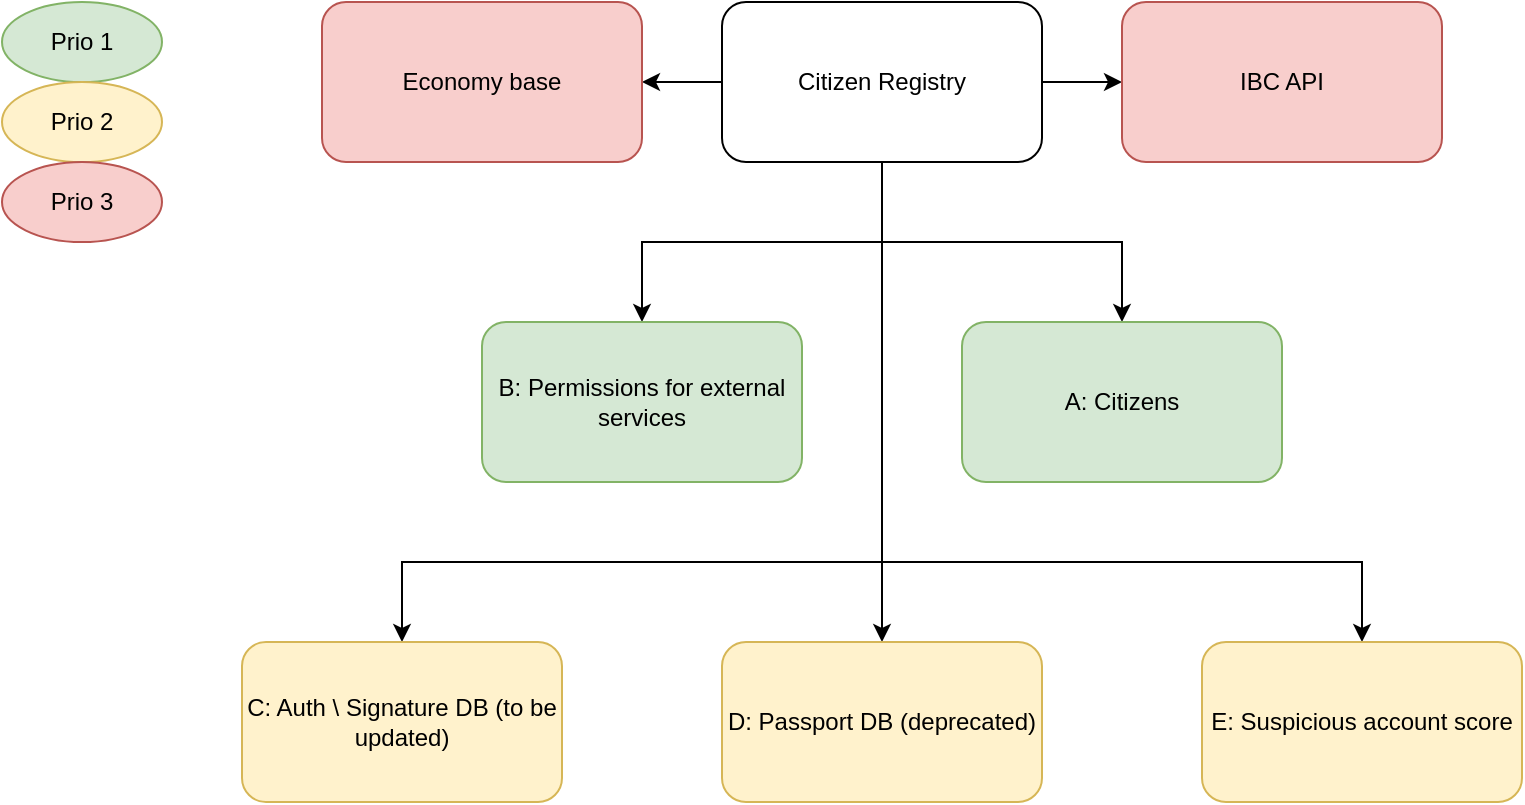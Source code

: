 <mxfile version="14.1.8" type="device" pages="7"><diagram id="AHd_cDqSMsFLb_CyXA5w" name="Global CR structure"><mxGraphModel dx="932" dy="599" grid="1" gridSize="10" guides="1" tooltips="1" connect="1" arrows="1" fold="1" page="1" pageScale="1" pageWidth="1169" pageHeight="827" math="0" shadow="0"><root><mxCell id="0"/><mxCell id="1" parent="0"/><mxCell id="326NorqG4eTdfQCMLTJJ-5" value="" style="edgeStyle=orthogonalEdgeStyle;rounded=0;orthogonalLoop=1;jettySize=auto;html=1;exitX=0.5;exitY=1;exitDx=0;exitDy=0;" parent="1" source="326NorqG4eTdfQCMLTJJ-1" target="326NorqG4eTdfQCMLTJJ-4" edge="1"><mxGeometry relative="1" as="geometry"/></mxCell><mxCell id="326NorqG4eTdfQCMLTJJ-9" value="" style="edgeStyle=orthogonalEdgeStyle;rounded=0;orthogonalLoop=1;jettySize=auto;html=1;exitX=0.5;exitY=1;exitDx=0;exitDy=0;" parent="1" source="326NorqG4eTdfQCMLTJJ-1" target="326NorqG4eTdfQCMLTJJ-8" edge="1"><mxGeometry relative="1" as="geometry"/></mxCell><mxCell id="326NorqG4eTdfQCMLTJJ-13" value="" style="edgeStyle=orthogonalEdgeStyle;rounded=0;orthogonalLoop=1;jettySize=auto;html=1;exitX=0.5;exitY=1;exitDx=0;exitDy=0;" parent="1" source="326NorqG4eTdfQCMLTJJ-1" target="326NorqG4eTdfQCMLTJJ-12" edge="1"><mxGeometry relative="1" as="geometry"/></mxCell><mxCell id="326NorqG4eTdfQCMLTJJ-15" value="" style="edgeStyle=orthogonalEdgeStyle;rounded=0;orthogonalLoop=1;jettySize=auto;html=1;exitX=1;exitY=0.5;exitDx=0;exitDy=0;" parent="1" source="326NorqG4eTdfQCMLTJJ-1" target="326NorqG4eTdfQCMLTJJ-14" edge="1"><mxGeometry relative="1" as="geometry"/></mxCell><mxCell id="Zu7EXn2H0Y-PMDz2AfF9-2" style="edgeStyle=orthogonalEdgeStyle;rounded=0;orthogonalLoop=1;jettySize=auto;html=1;exitX=0.5;exitY=1;exitDx=0;exitDy=0;" parent="1" source="326NorqG4eTdfQCMLTJJ-1" target="Zu7EXn2H0Y-PMDz2AfF9-1" edge="1"><mxGeometry relative="1" as="geometry"><Array as="points"><mxPoint x="560" y="480"/><mxPoint x="320" y="480"/></Array></mxGeometry></mxCell><mxCell id="lsClsPEyiW8FpYXb-5lZ-2" style="edgeStyle=orthogonalEdgeStyle;rounded=0;orthogonalLoop=1;jettySize=auto;html=1;exitX=0;exitY=0.5;exitDx=0;exitDy=0;" parent="1" source="326NorqG4eTdfQCMLTJJ-1" target="lsClsPEyiW8FpYXb-5lZ-1" edge="1"><mxGeometry relative="1" as="geometry"/></mxCell><mxCell id="326NorqG4eTdfQCMLTJJ-1" value="Citizen Registry" style="rounded=1;whiteSpace=wrap;html=1;" parent="1" vertex="1"><mxGeometry x="480" y="200" width="160" height="80" as="geometry"/></mxCell><UserObject label="A: Citizens" link="data:page/id,HsEhVAVOEIYe1Oc7fsRR" id="326NorqG4eTdfQCMLTJJ-4"><mxCell style="rounded=1;whiteSpace=wrap;html=1;fillColor=#d5e8d4;strokeColor=#82b366;" parent="1" vertex="1"><mxGeometry x="600" y="360" width="160" height="80" as="geometry"/></mxCell></UserObject><UserObject label="D: Passport DB (deprecated)" link="data:page/id,n0CTR8Fn1hkMbqZRIT6n" id="326NorqG4eTdfQCMLTJJ-8"><mxCell style="rounded=1;whiteSpace=wrap;html=1;fillColor=#fff2cc;strokeColor=#d6b656;" parent="1" vertex="1"><mxGeometry x="480" y="520" width="160" height="80" as="geometry"/></mxCell></UserObject><mxCell id="BDfB2FRJYM1jotT0GWdg-1" style="edgeStyle=orthogonalEdgeStyle;rounded=0;orthogonalLoop=1;jettySize=auto;html=1;exitX=0.5;exitY=1;exitDx=0;exitDy=0;" parent="1" source="326NorqG4eTdfQCMLTJJ-1" target="2NYQ7LAOUw0YeaoXAFTd-1" edge="1"><mxGeometry relative="1" as="geometry"><Array as="points"><mxPoint x="560" y="480"/><mxPoint x="800" y="480"/></Array></mxGeometry></mxCell><UserObject label="B: Permissions for external services" link="data:page/id,Vc5gJOx1LFalu9-L0S9N" id="326NorqG4eTdfQCMLTJJ-12"><mxCell style="rounded=1;whiteSpace=wrap;html=1;fillColor=#d5e8d4;strokeColor=#82b366;" parent="1" vertex="1"><mxGeometry x="360" y="360" width="160" height="80" as="geometry"/></mxCell></UserObject><mxCell id="326NorqG4eTdfQCMLTJJ-14" value="IBC API" style="rounded=1;whiteSpace=wrap;html=1;fillColor=#f8cecc;strokeColor=#b85450;" parent="1" vertex="1"><mxGeometry x="680" y="200" width="160" height="80" as="geometry"/></mxCell><UserObject label="C: Auth \ Signature DB (to be updated)" link="data:page/id,uk17t9quS1iSWBFVd2DN" id="Zu7EXn2H0Y-PMDz2AfF9-1"><mxCell style="rounded=1;whiteSpace=wrap;html=1;fillColor=#fff2cc;strokeColor=#d6b656;" parent="1" vertex="1"><mxGeometry x="240" y="520" width="160" height="80" as="geometry"/></mxCell></UserObject><mxCell id="lsClsPEyiW8FpYXb-5lZ-1" value="Economy base" style="rounded=1;whiteSpace=wrap;html=1;fillColor=#f8cecc;strokeColor=#b85450;" parent="1" vertex="1"><mxGeometry x="280" y="200" width="160" height="80" as="geometry"/></mxCell><UserObject label="E: Suspicious account score" link="data:page/id,1P_TZRvXVFi0EGG_YJkx" id="2NYQ7LAOUw0YeaoXAFTd-1"><mxCell style="rounded=1;whiteSpace=wrap;html=1;fillColor=#fff2cc;strokeColor=#d6b656;" parent="1" vertex="1"><mxGeometry x="720" y="520" width="160" height="80" as="geometry"/></mxCell></UserObject><mxCell id="O5ph01FqmqyFVf2RwMuC-1" value="Prio 1" style="ellipse;whiteSpace=wrap;html=1;fillColor=#d5e8d4;strokeColor=#82b366;" parent="1" vertex="1"><mxGeometry x="120" y="200" width="80" height="40" as="geometry"/></mxCell><mxCell id="O5ph01FqmqyFVf2RwMuC-3" value="Prio 2" style="ellipse;whiteSpace=wrap;html=1;fillColor=#fff2cc;strokeColor=#d6b656;" parent="1" vertex="1"><mxGeometry x="120" y="240" width="80" height="40" as="geometry"/></mxCell><mxCell id="O5ph01FqmqyFVf2RwMuC-4" value="Prio 3" style="ellipse;whiteSpace=wrap;html=1;fillColor=#f8cecc;strokeColor=#b85450;" parent="1" vertex="1"><mxGeometry x="120" y="280" width="80" height="40" as="geometry"/></mxCell></root></mxGraphModel></diagram><diagram id="HsEhVAVOEIYe1Oc7fsRR" name="A: Citizens"><mxGraphModel dx="932" dy="599" grid="1" gridSize="10" guides="1" tooltips="1" connect="1" arrows="1" fold="1" page="1" pageScale="1" pageWidth="1169" pageHeight="827" math="0" shadow="0"><root><mxCell id="eSh-P05CCZkXOX17SC2N-0"/><mxCell id="eSh-P05CCZkXOX17SC2N-1" parent="eSh-P05CCZkXOX17SC2N-0"/><mxCell id="rl3EVbzRc5TlLw44y78u-4" value="" style="edgeStyle=orthogonalEdgeStyle;rounded=0;orthogonalLoop=1;jettySize=auto;html=1;exitX=0.5;exitY=1;exitDx=0;exitDy=0;" parent="eSh-P05CCZkXOX17SC2N-1" source="rl3EVbzRc5TlLw44y78u-0" target="rl3EVbzRc5TlLw44y78u-3" edge="1"><mxGeometry relative="1" as="geometry"/></mxCell><mxCell id="rl3EVbzRc5TlLw44y78u-6" value="" style="edgeStyle=orthogonalEdgeStyle;rounded=0;orthogonalLoop=1;jettySize=auto;html=1;exitX=0.5;exitY=1;exitDx=0;exitDy=0;" parent="eSh-P05CCZkXOX17SC2N-1" source="rl3EVbzRc5TlLw44y78u-0" target="rl3EVbzRc5TlLw44y78u-5" edge="1"><mxGeometry relative="1" as="geometry"><mxPoint x="150" y="160" as="sourcePoint"/></mxGeometry></mxCell><mxCell id="rl3EVbzRc5TlLw44y78u-16" style="edgeStyle=orthogonalEdgeStyle;rounded=0;orthogonalLoop=1;jettySize=auto;html=1;exitX=0.5;exitY=1;exitDx=0;exitDy=0;" parent="eSh-P05CCZkXOX17SC2N-1" source="rl3EVbzRc5TlLw44y78u-0" target="rl3EVbzRc5TlLw44y78u-15" edge="1"><mxGeometry relative="1" as="geometry"/></mxCell><mxCell id="1nS18mboSLGyaP2HR3Al-1" style="edgeStyle=orthogonalEdgeStyle;rounded=0;orthogonalLoop=1;jettySize=auto;html=1;exitX=0.5;exitY=1;exitDx=0;exitDy=0;" parent="eSh-P05CCZkXOX17SC2N-1" source="rl3EVbzRc5TlLw44y78u-0" target="1nS18mboSLGyaP2HR3Al-0" edge="1"><mxGeometry relative="1" as="geometry"/></mxCell><mxCell id="rl3EVbzRc5TlLw44y78u-0" value="Citizens" style="rounded=1;whiteSpace=wrap;html=1;" parent="eSh-P05CCZkXOX17SC2N-1" vertex="1"><mxGeometry x="40" y="40" width="160" height="80" as="geometry"/></mxCell><mxCell id="rl3EVbzRc5TlLw44y78u-8" value="" style="edgeStyle=orthogonalEdgeStyle;rounded=0;orthogonalLoop=1;jettySize=auto;html=1;entryX=0;entryY=0.5;entryDx=0;entryDy=0;" parent="eSh-P05CCZkXOX17SC2N-1" source="rl3EVbzRc5TlLw44y78u-3" target="rl3EVbzRc5TlLw44y78u-7" edge="1"><mxGeometry relative="1" as="geometry"/></mxCell><mxCell id="1nS18mboSLGyaP2HR3Al-19" style="edgeStyle=orthogonalEdgeStyle;rounded=0;orthogonalLoop=1;jettySize=auto;html=1;exitX=0.5;exitY=1;exitDx=0;exitDy=0;entryX=0;entryY=0.5;entryDx=0;entryDy=0;" parent="eSh-P05CCZkXOX17SC2N-1" source="rl3EVbzRc5TlLw44y78u-3" target="1nS18mboSLGyaP2HR3Al-18" edge="1"><mxGeometry relative="1" as="geometry"/></mxCell><mxCell id="1nS18mboSLGyaP2HR3Al-24" style="edgeStyle=orthogonalEdgeStyle;rounded=0;orthogonalLoop=1;jettySize=auto;html=1;exitX=0.5;exitY=1;exitDx=0;exitDy=0;entryX=0;entryY=0.5;entryDx=0;entryDy=0;" parent="eSh-P05CCZkXOX17SC2N-1" source="rl3EVbzRc5TlLw44y78u-3" target="1nS18mboSLGyaP2HR3Al-23" edge="1"><mxGeometry relative="1" as="geometry"/></mxCell><mxCell id="CSBDQDY2YzhIEvgeU0T6-1" style="edgeStyle=orthogonalEdgeStyle;rounded=0;orthogonalLoop=1;jettySize=auto;html=1;exitX=0.5;exitY=1;exitDx=0;exitDy=0;entryX=0;entryY=0.5;entryDx=0;entryDy=0;" parent="eSh-P05CCZkXOX17SC2N-1" source="rl3EVbzRc5TlLw44y78u-3" target="CSBDQDY2YzhIEvgeU0T6-0" edge="1"><mxGeometry relative="1" as="geometry"/></mxCell><mxCell id="rl3EVbzRc5TlLw44y78u-3" value="Basic invitation" style="rounded=1;whiteSpace=wrap;html=1;" parent="eSh-P05CCZkXOX17SC2N-1" vertex="1"><mxGeometry x="40" y="200" width="160" height="80" as="geometry"/></mxCell><mxCell id="rl3EVbzRc5TlLw44y78u-10" value="" style="edgeStyle=orthogonalEdgeStyle;rounded=0;orthogonalLoop=1;jettySize=auto;html=1;entryX=0;entryY=0.5;entryDx=0;entryDy=0;" parent="eSh-P05CCZkXOX17SC2N-1" source="rl3EVbzRc5TlLw44y78u-5" target="rl3EVbzRc5TlLw44y78u-9" edge="1"><mxGeometry relative="1" as="geometry"/></mxCell><mxCell id="rl3EVbzRc5TlLw44y78u-14" style="edgeStyle=orthogonalEdgeStyle;rounded=0;orthogonalLoop=1;jettySize=auto;html=1;exitX=1;exitY=0.5;exitDx=0;exitDy=0;entryX=0;entryY=0.5;entryDx=0;entryDy=0;dashed=1;" parent="eSh-P05CCZkXOX17SC2N-1" source="1nS18mboSLGyaP2HR3Al-2" target="rl3EVbzRc5TlLw44y78u-13" edge="1"><mxGeometry relative="1" as="geometry"><Array as="points"><mxPoint x="360" y="480"/><mxPoint x="360" y="600"/></Array></mxGeometry></mxCell><mxCell id="CSBDQDY2YzhIEvgeU0T6-3" style="edgeStyle=orthogonalEdgeStyle;rounded=0;orthogonalLoop=1;jettySize=auto;html=1;exitX=0.5;exitY=1;exitDx=0;exitDy=0;entryX=0;entryY=0.5;entryDx=0;entryDy=0;" parent="eSh-P05CCZkXOX17SC2N-1" source="rl3EVbzRc5TlLw44y78u-5" target="CSBDQDY2YzhIEvgeU0T6-2" edge="1"><mxGeometry relative="1" as="geometry"/></mxCell><mxCell id="rl3EVbzRc5TlLw44y78u-5" value="Invitation confirmation" style="rounded=1;whiteSpace=wrap;html=1;" parent="eSh-P05CCZkXOX17SC2N-1" vertex="1"><mxGeometry x="320" y="200" width="160" height="80" as="geometry"/></mxCell><mxCell id="1nS18mboSLGyaP2HR3Al-3" value="" style="edgeStyle=orthogonalEdgeStyle;rounded=0;orthogonalLoop=1;jettySize=auto;html=1;exitX=0.5;exitY=1;exitDx=0;exitDy=0;entryX=0;entryY=0.5;entryDx=0;entryDy=0;" parent="eSh-P05CCZkXOX17SC2N-1" source="rl3EVbzRc5TlLw44y78u-3" target="1nS18mboSLGyaP2HR3Al-2" edge="1"><mxGeometry relative="1" as="geometry"/></mxCell><mxCell id="rl3EVbzRc5TlLw44y78u-7" value="Step 1.1: Create invitation&lt;br&gt;[every user has limited number for period of time]" style="rounded=1;whiteSpace=wrap;html=1;fillColor=#d5e8d4;strokeColor=#82b366;" parent="eSh-P05CCZkXOX17SC2N-1" vertex="1"><mxGeometry x="160" y="320" width="160" height="80" as="geometry"/></mxCell><mxCell id="rl3EVbzRc5TlLw44y78u-12" value="" style="edgeStyle=orthogonalEdgeStyle;rounded=0;orthogonalLoop=1;jettySize=auto;html=1;exitX=0.5;exitY=1;exitDx=0;exitDy=0;entryX=0;entryY=0.5;entryDx=0;entryDy=0;" parent="eSh-P05CCZkXOX17SC2N-1" source="rl3EVbzRc5TlLw44y78u-5" target="rl3EVbzRc5TlLw44y78u-11" edge="1"><mxGeometry relative="1" as="geometry"/></mxCell><mxCell id="rl3EVbzRc5TlLw44y78u-9" value="Step 1.4: Request confirmation&lt;br&gt;[use geo to define confirmaters]" style="rounded=1;whiteSpace=wrap;html=1;fillColor=#d5e8d4;strokeColor=#82b366;" parent="eSh-P05CCZkXOX17SC2N-1" vertex="1"><mxGeometry x="440" y="320" width="160" height="80" as="geometry"/></mxCell><mxCell id="rl3EVbzRc5TlLw44y78u-11" value="Step 1.5: Sign confirmation&lt;br&gt;[every user has limited number for period of time]" style="rounded=1;whiteSpace=wrap;html=1;fillColor=#d5e8d4;strokeColor=#82b366;" parent="eSh-P05CCZkXOX17SC2N-1" vertex="1"><mxGeometry x="440" y="440" width="160" height="80" as="geometry"/></mxCell><mxCell id="E4EULzOaFGvaDbgbbX8r-3" value="" style="edgeStyle=orthogonalEdgeStyle;rounded=0;orthogonalLoop=1;jettySize=auto;html=1;entryX=0;entryY=0.5;entryDx=0;entryDy=0;" parent="eSh-P05CCZkXOX17SC2N-1" source="rl3EVbzRc5TlLw44y78u-13" target="E4EULzOaFGvaDbgbbX8r-2" edge="1"><mxGeometry relative="1" as="geometry"/></mxCell><mxCell id="rl3EVbzRc5TlLw44y78u-13" value="Step 1.6: Generate user&lt;br&gt;[with invitation and confirmation limits]" style="rounded=1;whiteSpace=wrap;html=1;fillColor=#d5e8d4;strokeColor=#82b366;" parent="eSh-P05CCZkXOX17SC2N-1" vertex="1"><mxGeometry x="440" y="560" width="160" height="80" as="geometry"/></mxCell><mxCell id="rl3EVbzRc5TlLw44y78u-18" style="edgeStyle=orthogonalEdgeStyle;rounded=0;orthogonalLoop=1;jettySize=auto;html=1;exitX=0.5;exitY=1;exitDx=0;exitDy=0;entryX=0;entryY=0.5;entryDx=0;entryDy=0;" parent="eSh-P05CCZkXOX17SC2N-1" source="rl3EVbzRc5TlLw44y78u-15" target="rl3EVbzRc5TlLw44y78u-17" edge="1"><mxGeometry relative="1" as="geometry"/></mxCell><mxCell id="rl3EVbzRc5TlLw44y78u-15" value="Request invitation" style="rounded=1;whiteSpace=wrap;html=1;" parent="eSh-P05CCZkXOX17SC2N-1" vertex="1"><mxGeometry x="600" y="200" width="160" height="80" as="geometry"/></mxCell><mxCell id="rl3EVbzRc5TlLw44y78u-17" value="Opt Step 1.0: Request invitation&lt;br&gt;[using geo info]" style="rounded=1;whiteSpace=wrap;html=1;fillColor=#f8cecc;strokeColor=#b85450;" parent="eSh-P05CCZkXOX17SC2N-1" vertex="1"><mxGeometry x="720" y="320" width="160" height="80" as="geometry"/></mxCell><mxCell id="1nS18mboSLGyaP2HR3Al-6" style="edgeStyle=orthogonalEdgeStyle;rounded=0;orthogonalLoop=1;jettySize=auto;html=1;exitX=0.5;exitY=1;exitDx=0;exitDy=0;entryX=0;entryY=0.5;entryDx=0;entryDy=0;" parent="eSh-P05CCZkXOX17SC2N-1" source="1nS18mboSLGyaP2HR3Al-0" target="1nS18mboSLGyaP2HR3Al-5" edge="1"><mxGeometry relative="1" as="geometry"/></mxCell><mxCell id="1nS18mboSLGyaP2HR3Al-8" style="edgeStyle=orthogonalEdgeStyle;rounded=0;orthogonalLoop=1;jettySize=auto;html=1;exitX=0.5;exitY=1;exitDx=0;exitDy=0;entryX=0;entryY=0.5;entryDx=0;entryDy=0;" parent="eSh-P05CCZkXOX17SC2N-1" source="1nS18mboSLGyaP2HR3Al-0" target="1nS18mboSLGyaP2HR3Al-7" edge="1"><mxGeometry relative="1" as="geometry"/></mxCell><mxCell id="1nS18mboSLGyaP2HR3Al-10" style="edgeStyle=orthogonalEdgeStyle;rounded=0;orthogonalLoop=1;jettySize=auto;html=1;exitX=0.5;exitY=1;exitDx=0;exitDy=0;entryX=0;entryY=0.5;entryDx=0;entryDy=0;" parent="eSh-P05CCZkXOX17SC2N-1" source="1nS18mboSLGyaP2HR3Al-0" target="1nS18mboSLGyaP2HR3Al-9" edge="1"><mxGeometry relative="1" as="geometry"/></mxCell><mxCell id="1nS18mboSLGyaP2HR3Al-12" style="edgeStyle=orthogonalEdgeStyle;rounded=0;orthogonalLoop=1;jettySize=auto;html=1;exitX=0.5;exitY=1;exitDx=0;exitDy=0;entryX=0;entryY=0.5;entryDx=0;entryDy=0;" parent="eSh-P05CCZkXOX17SC2N-1" source="1nS18mboSLGyaP2HR3Al-0" target="1nS18mboSLGyaP2HR3Al-11" edge="1"><mxGeometry relative="1" as="geometry"/></mxCell><mxCell id="lJ9y-zn8pGh7Wteu1bpB-1" style="edgeStyle=orthogonalEdgeStyle;rounded=0;orthogonalLoop=1;jettySize=auto;html=1;exitX=0.5;exitY=1;exitDx=0;exitDy=0;entryX=0;entryY=0.5;entryDx=0;entryDy=0;" parent="eSh-P05CCZkXOX17SC2N-1" source="1nS18mboSLGyaP2HR3Al-0" target="lJ9y-zn8pGh7Wteu1bpB-0" edge="1"><mxGeometry relative="1" as="geometry"/></mxCell><mxCell id="1nS18mboSLGyaP2HR3Al-0" value="Restore password" style="rounded=1;whiteSpace=wrap;html=1;" parent="eSh-P05CCZkXOX17SC2N-1" vertex="1"><mxGeometry x="880" y="200" width="160" height="80" as="geometry"/></mxCell><mxCell id="1nS18mboSLGyaP2HR3Al-2" value="Step 1.2: Create default credentials&lt;br&gt;[login, password, email]" style="rounded=1;whiteSpace=wrap;html=1;fillColor=#d5e8d4;strokeColor=#82b366;" parent="eSh-P05CCZkXOX17SC2N-1" vertex="1"><mxGeometry x="160" y="440" width="160" height="80" as="geometry"/></mxCell><mxCell id="1nS18mboSLGyaP2HR3Al-5" value="Step 2.1: Check restoration data" style="rounded=1;whiteSpace=wrap;html=1;fillColor=#f8cecc;strokeColor=#b85450;" parent="eSh-P05CCZkXOX17SC2N-1" vertex="1"><mxGeometry x="1000" y="320" width="160" height="80" as="geometry"/></mxCell><mxCell id="1nS18mboSLGyaP2HR3Al-7" value="Step 2.3: Send restoration key to contact" style="rounded=1;whiteSpace=wrap;html=1;fillColor=#f8cecc;strokeColor=#b85450;" parent="eSh-P05CCZkXOX17SC2N-1" vertex="1"><mxGeometry x="1000" y="560" width="160" height="80" as="geometry"/></mxCell><mxCell id="1nS18mboSLGyaP2HR3Al-9" value="Step 2.4: Use restoration key to restore credentails" style="rounded=1;whiteSpace=wrap;html=1;fillColor=#f8cecc;strokeColor=#b85450;" parent="eSh-P05CCZkXOX17SC2N-1" vertex="1"><mxGeometry x="1000" y="680" width="160" height="80" as="geometry"/></mxCell><mxCell id="1nS18mboSLGyaP2HR3Al-11" value="Step 2.2: Restore authentication data" style="rounded=1;whiteSpace=wrap;html=1;fillColor=#f8cecc;strokeColor=#b85450;" parent="eSh-P05CCZkXOX17SC2N-1" vertex="1"><mxGeometry x="1000" y="440" width="160" height="80" as="geometry"/></mxCell><mxCell id="1nS18mboSLGyaP2HR3Al-14" value="Approved credentials &lt;br&gt;service" style="shape=parallelogram;perimeter=parallelogramPerimeter;whiteSpace=wrap;html=1;fixedSize=1;rounded=1;" parent="eSh-P05CCZkXOX17SC2N-1" vertex="1"><mxGeometry x="440" y="40" width="160" height="80" as="geometry"/></mxCell><mxCell id="1nS18mboSLGyaP2HR3Al-16" value="&lt;span&gt;Abstract credentials&lt;/span&gt;&lt;br&gt;&lt;span&gt;[login, password, contact]&lt;/span&gt;&lt;br&gt;&lt;span&gt;{Connected to a service}&lt;/span&gt;" style="ellipse;whiteSpace=wrap;html=1;rounded=1;" parent="eSh-P05CCZkXOX17SC2N-1" vertex="1"><mxGeometry x="240" y="40" width="160" height="80" as="geometry"/></mxCell><mxCell id="1nS18mboSLGyaP2HR3Al-18" value="Step 1.3: Set restoration hash&lt;br&gt;[personal info for restoration hash]" style="rounded=1;whiteSpace=wrap;html=1;fillColor=#fff2cc;strokeColor=#d6b656;" parent="eSh-P05CCZkXOX17SC2N-1" vertex="1"><mxGeometry x="160" y="560" width="160" height="80" as="geometry"/></mxCell><mxCell id="1nS18mboSLGyaP2HR3Al-23" value="Opt Step 1.4.5: Propose confirmators" style="rounded=1;whiteSpace=wrap;html=1;fillColor=#d5e8d4;strokeColor=#82b366;" parent="eSh-P05CCZkXOX17SC2N-1" vertex="1"><mxGeometry x="160" y="680" width="160" height="80" as="geometry"/></mxCell><mxCell id="E4EULzOaFGvaDbgbbX8r-2" value="Step 1.7: Generate Initial Temporary Signature" style="shape=process;whiteSpace=wrap;html=1;backgroundOutline=1;rounded=1;fillColor=#f8cecc;strokeColor=#b85450;" parent="eSh-P05CCZkXOX17SC2N-1" vertex="1"><mxGeometry x="560" y="680" width="160" height="80" as="geometry"/></mxCell><mxCell id="zKyoT2_RKoyszZH-zlqI-0" value="Prio 1" style="ellipse;whiteSpace=wrap;html=1;fillColor=#d5e8d4;strokeColor=#82b366;" parent="eSh-P05CCZkXOX17SC2N-1" vertex="1"><mxGeometry y="320" width="80" height="40" as="geometry"/></mxCell><mxCell id="zKyoT2_RKoyszZH-zlqI-1" value="Prio 2" style="ellipse;whiteSpace=wrap;html=1;fillColor=#fff2cc;strokeColor=#d6b656;" parent="eSh-P05CCZkXOX17SC2N-1" vertex="1"><mxGeometry y="360" width="80" height="40" as="geometry"/></mxCell><mxCell id="zKyoT2_RKoyszZH-zlqI-2" value="Prio 3" style="ellipse;whiteSpace=wrap;html=1;fillColor=#f8cecc;strokeColor=#b85450;" parent="eSh-P05CCZkXOX17SC2N-1" vertex="1"><mxGeometry y="400" width="80" height="40" as="geometry"/></mxCell><mxCell id="CSBDQDY2YzhIEvgeU0T6-0" value="Opt Step 1.1.5: Send invitation for non-citizens" style="rounded=1;whiteSpace=wrap;html=1;fillColor=#f8cecc;strokeColor=#b85450;" parent="eSh-P05CCZkXOX17SC2N-1" vertex="1"><mxGeometry x="160" y="800" width="160" height="80" as="geometry"/></mxCell><mxCell id="CSBDQDY2YzhIEvgeU0T6-2" value="Step 1.8: Regenerate confirmation requirement" style="rounded=1;whiteSpace=wrap;html=1;fillColor=#fff2cc;strokeColor=#d6b656;" parent="eSh-P05CCZkXOX17SC2N-1" vertex="1"><mxGeometry x="440" y="800" width="160" height="80" as="geometry"/></mxCell><mxCell id="lJ9y-zn8pGh7Wteu1bpB-0" value="Step 3.1: Fake authentication to block main functions&amp;nbsp;" style="rounded=1;whiteSpace=wrap;html=1;fillColor=#f8cecc;strokeColor=#b85450;" parent="eSh-P05CCZkXOX17SC2N-1" vertex="1"><mxGeometry x="1000" y="800" width="160" height="80" as="geometry"/></mxCell></root></mxGraphModel></diagram><diagram id="Vc5gJOx1LFalu9-L0S9N" name="B: Permissions for external services"><mxGraphModel dx="932" dy="599" grid="1" gridSize="10" guides="1" tooltips="1" connect="1" arrows="1" fold="1" page="1" pageScale="1" pageWidth="1169" pageHeight="827" math="0" shadow="0"><root><mxCell id="HfFjmxg3NbmjFSKMos9y-0"/><mxCell id="HfFjmxg3NbmjFSKMos9y-1" parent="HfFjmxg3NbmjFSKMos9y-0"/><mxCell id="Mf4HuOnLeEnuY4o-Wyuj-0" value="Step 1.1: Announce service entry &lt;br&gt;(Provide API urls, list permissions, manifest)" style="rounded=1;whiteSpace=wrap;html=1;fillColor=#d5e8d4;strokeColor=#82b366;" parent="HfFjmxg3NbmjFSKMos9y-1" vertex="1"><mxGeometry x="200" y="320" width="160" height="80" as="geometry"/></mxCell><mxCell id="WFasJF9tfMpxr3hA0d_N-0" value="Step 1.2: Vote for service entry" style="rounded=1;whiteSpace=wrap;html=1;fillColor=#d5e8d4;strokeColor=#82b366;" parent="HfFjmxg3NbmjFSKMos9y-1" vertex="1"><mxGeometry x="200" y="440" width="160" height="80" as="geometry"/></mxCell><mxCell id="WFasJF9tfMpxr3hA0d_N-1" value="Step 1.2.5: Check activation barrier (51+ non sleeping users)" style="rounded=1;whiteSpace=wrap;html=1;fillColor=#d5e8d4;strokeColor=#82b366;" parent="HfFjmxg3NbmjFSKMos9y-1" vertex="1"><mxGeometry x="200" y="560" width="160" height="80" as="geometry"/></mxCell><mxCell id="WFasJF9tfMpxr3hA0d_N-2" value="Step 1.3: Activate service" style="rounded=1;whiteSpace=wrap;html=1;fillColor=#d5e8d4;strokeColor=#82b366;" parent="HfFjmxg3NbmjFSKMos9y-1" vertex="1"><mxGeometry x="200" y="680" width="160" height="80" as="geometry"/></mxCell><mxCell id="WFasJF9tfMpxr3hA0d_N-3" value="Step 1.4: Vote for active service by default&lt;br&gt;[on wakeup, on registration]" style="rounded=1;whiteSpace=wrap;html=1;fillColor=#d5e8d4;strokeColor=#82b366;" parent="HfFjmxg3NbmjFSKMos9y-1" vertex="1"><mxGeometry x="480" y="320" width="160" height="80" as="geometry"/></mxCell><mxCell id="IbjiZufVk22zcNCHPHOa-0" value="Evaluated user sleep\wakeup state" style="ellipse;whiteSpace=wrap;html=1;rounded=1;" parent="HfFjmxg3NbmjFSKMos9y-1" vertex="1"><mxGeometry x="280" y="40" width="160" height="80" as="geometry"/></mxCell><mxCell id="gEwg-aTVjllY_rHabxL_-1" value="Step 2.1: Downvote service" style="rounded=1;whiteSpace=wrap;html=1;fillColor=#fff2cc;strokeColor=#d6b656;" parent="HfFjmxg3NbmjFSKMos9y-1" vertex="1"><mxGeometry x="760" y="320" width="160" height="80" as="geometry"/></mxCell><mxCell id="gEwg-aTVjllY_rHabxL_-2" value="Step 2.1.5: Deactivate service below activation barrier" style="rounded=1;whiteSpace=wrap;html=1;fillColor=#fff2cc;strokeColor=#d6b656;" parent="HfFjmxg3NbmjFSKMos9y-1" vertex="1"><mxGeometry x="760" y="440" width="160" height="80" as="geometry"/></mxCell><mxCell id="j4tCfKKtLEES6b6-IsbC-0" value="Credentials&lt;br&gt;management&lt;br&gt;(login, password)&lt;br&gt;[authorized only]" style="shape=step;perimeter=stepPerimeter;whiteSpace=wrap;html=1;fixedSize=1;rounded=1;" parent="HfFjmxg3NbmjFSKMos9y-1" vertex="1"><mxGeometry x="960" y="40" width="160" height="80" as="geometry"/></mxCell><mxCell id="fP4bM61K0Z_s3F6UklSt-0" value="Allow passport&lt;br&gt;records&lt;br&gt;(e.g. KYC badge)&lt;br&gt;[authorized / unautorized]" style="shape=step;perimeter=stepPerimeter;whiteSpace=wrap;html=1;fixedSize=1;rounded=1;" parent="HfFjmxg3NbmjFSKMos9y-1" vertex="1"><mxGeometry x="960" y="160" width="160" height="80" as="geometry"/></mxCell><mxCell id="lwCGZFfAKB5FCsssSjW0-0" value="OAuth over temporary signature" style="rounded=1;whiteSpace=wrap;html=1;" parent="HfFjmxg3NbmjFSKMos9y-1" vertex="1"><mxGeometry x="480" y="40" width="160" height="80" as="geometry"/></mxCell><mxCell id="K_Lt2ybGSvg8a1hw0EzA-0" value="Register other &lt;br&gt;services" style="shape=step;perimeter=stepPerimeter;whiteSpace=wrap;html=1;fixedSize=1;rounded=1;" parent="HfFjmxg3NbmjFSKMos9y-1" vertex="1"><mxGeometry x="960" y="280" width="160" height="80" as="geometry"/></mxCell><mxCell id="xZMmoG85yYWsf5hyUsUC-0" style="edgeStyle=orthogonalEdgeStyle;rounded=0;orthogonalLoop=1;jettySize=auto;html=1;exitX=0.5;exitY=1;exitDx=0;exitDy=0;entryX=0;entryY=0.5;entryDx=0;entryDy=0;" parent="HfFjmxg3NbmjFSKMos9y-1" source="Gy74H6KjMX6T4vQVl27s-2" target="Mf4HuOnLeEnuY4o-Wyuj-0" edge="1"><mxGeometry relative="1" as="geometry"/></mxCell><mxCell id="xZMmoG85yYWsf5hyUsUC-1" style="edgeStyle=orthogonalEdgeStyle;rounded=0;orthogonalLoop=1;jettySize=auto;html=1;exitX=0.5;exitY=1;exitDx=0;exitDy=0;entryX=0;entryY=0.5;entryDx=0;entryDy=0;" parent="HfFjmxg3NbmjFSKMos9y-1" source="Gy74H6KjMX6T4vQVl27s-2" target="WFasJF9tfMpxr3hA0d_N-0" edge="1"><mxGeometry relative="1" as="geometry"/></mxCell><mxCell id="xZMmoG85yYWsf5hyUsUC-2" style="edgeStyle=orthogonalEdgeStyle;rounded=0;orthogonalLoop=1;jettySize=auto;html=1;exitX=0.5;exitY=1;exitDx=0;exitDy=0;entryX=0;entryY=0.5;entryDx=0;entryDy=0;" parent="HfFjmxg3NbmjFSKMos9y-1" source="Gy74H6KjMX6T4vQVl27s-2" target="WFasJF9tfMpxr3hA0d_N-1" edge="1"><mxGeometry relative="1" as="geometry"/></mxCell><mxCell id="xZMmoG85yYWsf5hyUsUC-3" style="edgeStyle=orthogonalEdgeStyle;rounded=0;orthogonalLoop=1;jettySize=auto;html=1;exitX=0.5;exitY=1;exitDx=0;exitDy=0;entryX=0;entryY=0.5;entryDx=0;entryDy=0;" parent="HfFjmxg3NbmjFSKMos9y-1" source="Gy74H6KjMX6T4vQVl27s-2" target="WFasJF9tfMpxr3hA0d_N-2" edge="1"><mxGeometry relative="1" as="geometry"/></mxCell><mxCell id="Gy74H6KjMX6T4vQVl27s-2" value="Service registration" style="rounded=1;whiteSpace=wrap;html=1;" parent="HfFjmxg3NbmjFSKMos9y-1" vertex="1"><mxGeometry x="80" y="200" width="160" height="80" as="geometry"/></mxCell><mxCell id="d9fvQiHIzV8jT6lQvj-m-1" style="edgeStyle=orthogonalEdgeStyle;rounded=0;orthogonalLoop=1;jettySize=auto;html=1;exitX=0.5;exitY=1;exitDx=0;exitDy=0;" parent="HfFjmxg3NbmjFSKMos9y-1" source="d9fvQiHIzV8jT6lQvj-m-0" target="Gy74H6KjMX6T4vQVl27s-2" edge="1"><mxGeometry relative="1" as="geometry"/></mxCell><mxCell id="vW3m3W9CdhqdYGk6a6PY-0" style="edgeStyle=orthogonalEdgeStyle;rounded=0;orthogonalLoop=1;jettySize=auto;html=1;exitX=0.5;exitY=1;exitDx=0;exitDy=0;entryX=0.5;entryY=0;entryDx=0;entryDy=0;" parent="HfFjmxg3NbmjFSKMos9y-1" source="d9fvQiHIzV8jT6lQvj-m-0" target="xZMmoG85yYWsf5hyUsUC-4" edge="1"><mxGeometry relative="1" as="geometry"/></mxCell><mxCell id="vW3m3W9CdhqdYGk6a6PY-3" style="edgeStyle=orthogonalEdgeStyle;rounded=0;orthogonalLoop=1;jettySize=auto;html=1;exitX=0.5;exitY=1;exitDx=0;exitDy=0;" parent="HfFjmxg3NbmjFSKMos9y-1" source="d9fvQiHIzV8jT6lQvj-m-0" target="vW3m3W9CdhqdYGk6a6PY-2" edge="1"><mxGeometry relative="1" as="geometry"/></mxCell><UserObject label="Permissions for external services" id="d9fvQiHIzV8jT6lQvj-m-0"><mxCell style="rounded=1;whiteSpace=wrap;html=1;" parent="HfFjmxg3NbmjFSKMos9y-1" vertex="1"><mxGeometry x="80" y="40" width="160" height="80" as="geometry"/></mxCell></UserObject><mxCell id="vW3m3W9CdhqdYGk6a6PY-1" style="edgeStyle=orthogonalEdgeStyle;rounded=0;orthogonalLoop=1;jettySize=auto;html=1;exitX=0.5;exitY=1;exitDx=0;exitDy=0;entryX=0;entryY=0.5;entryDx=0;entryDy=0;" parent="HfFjmxg3NbmjFSKMos9y-1" source="xZMmoG85yYWsf5hyUsUC-4" target="WFasJF9tfMpxr3hA0d_N-3" edge="1"><mxGeometry relative="1" as="geometry"/></mxCell><mxCell id="xZMmoG85yYWsf5hyUsUC-4" value="Sustain service activity" style="rounded=1;whiteSpace=wrap;html=1;" parent="HfFjmxg3NbmjFSKMos9y-1" vertex="1"><mxGeometry x="360" y="200" width="160" height="80" as="geometry"/></mxCell><mxCell id="vW3m3W9CdhqdYGk6a6PY-4" style="edgeStyle=orthogonalEdgeStyle;rounded=0;orthogonalLoop=1;jettySize=auto;html=1;exitX=0.5;exitY=1;exitDx=0;exitDy=0;entryX=0;entryY=0.5;entryDx=0;entryDy=0;" parent="HfFjmxg3NbmjFSKMos9y-1" source="vW3m3W9CdhqdYGk6a6PY-2" target="gEwg-aTVjllY_rHabxL_-1" edge="1"><mxGeometry relative="1" as="geometry"/></mxCell><mxCell id="vW3m3W9CdhqdYGk6a6PY-5" style="edgeStyle=orthogonalEdgeStyle;rounded=0;orthogonalLoop=1;jettySize=auto;html=1;exitX=0.5;exitY=1;exitDx=0;exitDy=0;entryX=0;entryY=0.5;entryDx=0;entryDy=0;" parent="HfFjmxg3NbmjFSKMos9y-1" source="vW3m3W9CdhqdYGk6a6PY-2" target="gEwg-aTVjllY_rHabxL_-2" edge="1"><mxGeometry relative="1" as="geometry"/></mxCell><mxCell id="vW3m3W9CdhqdYGk6a6PY-2" value="Disable service" style="rounded=1;whiteSpace=wrap;html=1;" parent="HfFjmxg3NbmjFSKMos9y-1" vertex="1"><mxGeometry x="640" y="200" width="160" height="80" as="geometry"/></mxCell><mxCell id="WoCxtMTmLcaNmuPMRMea-0" value="Allow invitation &lt;br&gt;creation" style="shape=step;perimeter=stepPerimeter;whiteSpace=wrap;html=1;fixedSize=1;rounded=1;" parent="HfFjmxg3NbmjFSKMos9y-1" vertex="1"><mxGeometry x="960" y="400" width="160" height="80" as="geometry"/></mxCell><mxCell id="UdKQ83_gUf9gjSfCFIDh-0" value="Allow new user&amp;nbsp;&lt;br&gt;confirmation" style="shape=step;perimeter=stepPerimeter;whiteSpace=wrap;html=1;fixedSize=1;rounded=1;" parent="HfFjmxg3NbmjFSKMos9y-1" vertex="1"><mxGeometry x="960" y="520" width="160" height="80" as="geometry"/></mxCell><mxCell id="vYVsd02lQkSuFWrkJtd3-0" value="Restore&lt;br&gt;credentials&lt;br&gt;[authorized]" style="shape=step;perimeter=stepPerimeter;whiteSpace=wrap;html=1;fixedSize=1;rounded=1;" parent="HfFjmxg3NbmjFSKMos9y-1" vertex="1"><mxGeometry x="960" y="640" width="160" height="80" as="geometry"/></mxCell><mxCell id="58mz9kulRXUg4S8152WT-0" value="Possible permissions:" style="text;html=1;strokeColor=none;fillColor=none;align=center;verticalAlign=middle;whiteSpace=wrap;rounded=0;" parent="HfFjmxg3NbmjFSKMos9y-1" vertex="1"><mxGeometry x="910" y="10" width="130" height="20" as="geometry"/></mxCell><mxCell id="BLAqyrtXjpM93g-BCxP3-0" value="Suspicious accounts processing" style="shape=step;perimeter=stepPerimeter;whiteSpace=wrap;html=1;fixedSize=1;rounded=1;" parent="HfFjmxg3NbmjFSKMos9y-1" vertex="1"><mxGeometry x="960" y="747" width="160" height="80" as="geometry"/></mxCell><mxCell id="YhY8rVd8qwCDqhoXhz1s-0" value="Prio 1" style="ellipse;whiteSpace=wrap;html=1;fillColor=#d5e8d4;strokeColor=#82b366;" parent="HfFjmxg3NbmjFSKMos9y-1" vertex="1"><mxGeometry y="320" width="80" height="40" as="geometry"/></mxCell><mxCell id="YhY8rVd8qwCDqhoXhz1s-1" value="Prio 2" style="ellipse;whiteSpace=wrap;html=1;fillColor=#fff2cc;strokeColor=#d6b656;" parent="HfFjmxg3NbmjFSKMos9y-1" vertex="1"><mxGeometry y="360" width="80" height="40" as="geometry"/></mxCell><mxCell id="YhY8rVd8qwCDqhoXhz1s-2" value="Prio 3" style="ellipse;whiteSpace=wrap;html=1;fillColor=#f8cecc;strokeColor=#b85450;" parent="HfFjmxg3NbmjFSKMos9y-1" vertex="1"><mxGeometry y="400" width="80" height="40" as="geometry"/></mxCell><mxCell id="vyXLeZ9WlR__uirGQ8zH-0" value="Register non-citizens" style="shape=step;perimeter=stepPerimeter;whiteSpace=wrap;html=1;fixedSize=1;rounded=1;" parent="HfFjmxg3NbmjFSKMos9y-1" vertex="1"><mxGeometry x="760" y="40" width="160" height="80" as="geometry"/></mxCell><mxCell id="vyXLeZ9WlR__uirGQ8zH-1" value="Register non-citizens" style="shape=step;perimeter=stepPerimeter;whiteSpace=wrap;html=1;fixedSize=1;rounded=1;" parent="HfFjmxg3NbmjFSKMos9y-1" vertex="1"><mxGeometry x="760" y="560" width="160" height="80" as="geometry"/></mxCell><mxCell id="TFYmda_ZYdbp92mQ0mis-0" value="Disable reconfirmation necessity for account" style="shape=step;perimeter=stepPerimeter;whiteSpace=wrap;html=1;fixedSize=1;rounded=1;" parent="HfFjmxg3NbmjFSKMos9y-1" vertex="1"><mxGeometry x="760" y="680" width="160" height="80" as="geometry"/></mxCell></root></mxGraphModel></diagram><diagram id="uk17t9quS1iSWBFVd2DN" name="C: Auth \ Signature DB"><mxGraphModel dx="932" dy="599" grid="1" gridSize="10" guides="1" tooltips="1" connect="1" arrows="1" fold="1" page="1" pageScale="1" pageWidth="1169" pageHeight="827" math="0" shadow="0"><root><mxCell id="0vBZMsMpRMWp-l9s2owW-0"/><mxCell id="0vBZMsMpRMWp-l9s2owW-1" parent="0vBZMsMpRMWp-l9s2owW-0"/><mxCell id="8H9BGNRI6b4bX5tUc6Yy-7" style="edgeStyle=orthogonalEdgeStyle;rounded=0;orthogonalLoop=1;jettySize=auto;html=1;exitX=0.5;exitY=1;exitDx=0;exitDy=0;" parent="0vBZMsMpRMWp-l9s2owW-1" source="mDKzn9EFK6tVi2n-ZFtj-0" target="mDKzn9EFK6tVi2n-ZFtj-1" edge="1"><mxGeometry relative="1" as="geometry"/></mxCell><mxCell id="lT3dR2bUY5ijPleCrILZ-0" style="edgeStyle=orthogonalEdgeStyle;rounded=0;orthogonalLoop=1;jettySize=auto;html=1;exitX=0.5;exitY=1;exitDx=0;exitDy=0;" parent="0vBZMsMpRMWp-l9s2owW-1" source="mDKzn9EFK6tVi2n-ZFtj-0" target="8H9BGNRI6b4bX5tUc6Yy-8" edge="1"><mxGeometry relative="1" as="geometry"/></mxCell><mxCell id="lT3dR2bUY5ijPleCrILZ-14" style="edgeStyle=orthogonalEdgeStyle;rounded=0;orthogonalLoop=1;jettySize=auto;html=1;exitX=0.5;exitY=1;exitDx=0;exitDy=0;" parent="0vBZMsMpRMWp-l9s2owW-1" source="mDKzn9EFK6tVi2n-ZFtj-0" target="lT3dR2bUY5ijPleCrILZ-13" edge="1"><mxGeometry relative="1" as="geometry"/></mxCell><UserObject label="Auth \ Signature DB" id="mDKzn9EFK6tVi2n-ZFtj-0"><mxCell style="rounded=1;whiteSpace=wrap;html=1;" parent="0vBZMsMpRMWp-l9s2owW-1" vertex="1"><mxGeometry x="40" y="40" width="160" height="80" as="geometry"/></mxCell></UserObject><mxCell id="8H9BGNRI6b4bX5tUc6Yy-3" style="edgeStyle=orthogonalEdgeStyle;rounded=0;orthogonalLoop=1;jettySize=auto;html=1;exitX=0.5;exitY=1;exitDx=0;exitDy=0;entryX=0;entryY=0.5;entryDx=0;entryDy=0;" parent="0vBZMsMpRMWp-l9s2owW-1" source="mDKzn9EFK6tVi2n-ZFtj-1" target="8H9BGNRI6b4bX5tUc6Yy-1" edge="1"><mxGeometry relative="1" as="geometry"/></mxCell><mxCell id="8H9BGNRI6b4bX5tUc6Yy-4" style="edgeStyle=orthogonalEdgeStyle;rounded=0;orthogonalLoop=1;jettySize=auto;html=1;exitX=0.5;exitY=1;exitDx=0;exitDy=0;entryX=0;entryY=0.5;entryDx=0;entryDy=0;" parent="0vBZMsMpRMWp-l9s2owW-1" source="mDKzn9EFK6tVi2n-ZFtj-1" target="8H9BGNRI6b4bX5tUc6Yy-0" edge="1"><mxGeometry relative="1" as="geometry"/></mxCell><mxCell id="8H9BGNRI6b4bX5tUc6Yy-6" style="edgeStyle=orthogonalEdgeStyle;rounded=0;orthogonalLoop=1;jettySize=auto;html=1;exitX=0.5;exitY=1;exitDx=0;exitDy=0;entryX=0;entryY=0.5;entryDx=0;entryDy=0;" parent="0vBZMsMpRMWp-l9s2owW-1" source="mDKzn9EFK6tVi2n-ZFtj-1" target="8H9BGNRI6b4bX5tUc6Yy-5" edge="1"><mxGeometry relative="1" as="geometry"/></mxCell><UserObject label="Manage signature" id="mDKzn9EFK6tVi2n-ZFtj-1"><mxCell style="rounded=1;whiteSpace=wrap;html=1;" parent="0vBZMsMpRMWp-l9s2owW-1" vertex="1"><mxGeometry x="40" y="200" width="160" height="80" as="geometry"/></mxCell></UserObject><UserObject label="Create signature&lt;br&gt;[one-time \ reusable]&amp;nbsp;" id="8H9BGNRI6b4bX5tUc6Yy-0"><mxCell style="rounded=1;whiteSpace=wrap;html=1;fillColor=#d5e8d4;strokeColor=#82b366;" parent="0vBZMsMpRMWp-l9s2owW-1" vertex="1"><mxGeometry x="160" y="320" width="160" height="80" as="geometry"/></mxCell></UserObject><UserObject label="Allow \ disallow services" id="8H9BGNRI6b4bX5tUc6Yy-1"><mxCell style="rounded=1;whiteSpace=wrap;html=1;fillColor=#d5e8d4;strokeColor=#82b366;" parent="0vBZMsMpRMWp-l9s2owW-1" vertex="1"><mxGeometry x="160" y="440" width="160" height="80" as="geometry"/></mxCell></UserObject><UserObject label="Withdraw signature" id="8H9BGNRI6b4bX5tUc6Yy-5"><mxCell style="rounded=1;whiteSpace=wrap;html=1;fillColor=#f8cecc;strokeColor=#b85450;" parent="0vBZMsMpRMWp-l9s2owW-1" vertex="1"><mxGeometry x="160" y="560" width="160" height="80" as="geometry"/></mxCell></UserObject><mxCell id="lT3dR2bUY5ijPleCrILZ-2" style="edgeStyle=orthogonalEdgeStyle;rounded=0;orthogonalLoop=1;jettySize=auto;html=1;exitX=0.5;exitY=1;exitDx=0;exitDy=0;entryX=0;entryY=0.5;entryDx=0;entryDy=0;" parent="0vBZMsMpRMWp-l9s2owW-1" source="8H9BGNRI6b4bX5tUc6Yy-8" target="lT3dR2bUY5ijPleCrILZ-1" edge="1"><mxGeometry relative="1" as="geometry"/></mxCell><mxCell id="lT3dR2bUY5ijPleCrILZ-5" style="edgeStyle=orthogonalEdgeStyle;rounded=0;orthogonalLoop=1;jettySize=auto;html=1;exitX=0.5;exitY=1;exitDx=0;exitDy=0;entryX=0;entryY=0.5;entryDx=0;entryDy=0;" parent="0vBZMsMpRMWp-l9s2owW-1" source="8H9BGNRI6b4bX5tUc6Yy-8" target="lT3dR2bUY5ijPleCrILZ-4" edge="1"><mxGeometry relative="1" as="geometry"/></mxCell><mxCell id="lT3dR2bUY5ijPleCrILZ-8" style="edgeStyle=orthogonalEdgeStyle;rounded=0;orthogonalLoop=1;jettySize=auto;html=1;exitX=0.5;exitY=1;exitDx=0;exitDy=0;entryX=0;entryY=0.5;entryDx=0;entryDy=0;" parent="0vBZMsMpRMWp-l9s2owW-1" source="8H9BGNRI6b4bX5tUc6Yy-8" target="lT3dR2bUY5ijPleCrILZ-7" edge="1"><mxGeometry relative="1" as="geometry"/></mxCell><mxCell id="uu0ZwHziTzdylENKImhi-1" style="edgeStyle=orthogonalEdgeStyle;rounded=0;orthogonalLoop=1;jettySize=auto;html=1;exitX=0.5;exitY=1;exitDx=0;exitDy=0;entryX=0;entryY=0.5;entryDx=0;entryDy=0;" parent="0vBZMsMpRMWp-l9s2owW-1" source="mDKzn9EFK6tVi2n-ZFtj-1" target="uu0ZwHziTzdylENKImhi-0" edge="1"><mxGeometry relative="1" as="geometry"/></mxCell><UserObject label="Delegate signature" id="8H9BGNRI6b4bX5tUc6Yy-8"><mxCell style="rounded=1;whiteSpace=wrap;html=1;" parent="0vBZMsMpRMWp-l9s2owW-1" vertex="1"><mxGeometry x="320" y="200" width="160" height="80" as="geometry"/></mxCell></UserObject><UserObject label="Use signature as oAuth key for external&amp;nbsp;service" id="lT3dR2bUY5ijPleCrILZ-1"><mxCell style="rounded=1;whiteSpace=wrap;html=1;fillColor=#d5e8d4;strokeColor=#82b366;" parent="0vBZMsMpRMWp-l9s2owW-1" vertex="1"><mxGeometry x="440" y="320" width="160" height="80" as="geometry"/></mxCell></UserObject><UserObject label="Provide signature to authorized service for authorized actions in the registry" id="lT3dR2bUY5ijPleCrILZ-4"><mxCell style="rounded=1;whiteSpace=wrap;html=1;fillColor=#fff2cc;strokeColor=#d6b656;" parent="0vBZMsMpRMWp-l9s2owW-1" vertex="1"><mxGeometry x="440" y="440" width="160" height="80" as="geometry"/></mxCell></UserObject><mxCell id="lT3dR2bUY5ijPleCrILZ-10" style="edgeStyle=orthogonalEdgeStyle;rounded=0;orthogonalLoop=1;jettySize=auto;html=1;exitX=0.5;exitY=1;exitDx=0;exitDy=0;entryX=0;entryY=0.5;entryDx=0;entryDy=0;" parent="0vBZMsMpRMWp-l9s2owW-1" target="lT3dR2bUY5ijPleCrILZ-9" edge="1"><mxGeometry relative="1" as="geometry"><mxPoint x="680" y="280" as="sourcePoint"/><Array as="points"><mxPoint x="680" y="360"/></Array></mxGeometry></mxCell><mxCell id="lT3dR2bUY5ijPleCrILZ-12" style="edgeStyle=orthogonalEdgeStyle;rounded=0;orthogonalLoop=1;jettySize=auto;html=1;entryX=0;entryY=0.5;entryDx=0;entryDy=0;" parent="0vBZMsMpRMWp-l9s2owW-1" target="lT3dR2bUY5ijPleCrILZ-11" edge="1"><mxGeometry relative="1" as="geometry"><mxPoint x="680" y="280" as="sourcePoint"/><Array as="points"><mxPoint x="680" y="480"/></Array></mxGeometry></mxCell><UserObject label="Provide signature for external service for signing external transactions" id="lT3dR2bUY5ijPleCrILZ-7"><mxCell style="rounded=1;whiteSpace=wrap;html=1;fillColor=#d5e8d4;strokeColor=#82b366;" parent="0vBZMsMpRMWp-l9s2owW-1" vertex="1"><mxGeometry x="440" y="560" width="160" height="80" as="geometry"/></mxCell></UserObject><UserObject label="Sign external transaction" id="lT3dR2bUY5ijPleCrILZ-9"><mxCell style="rounded=1;whiteSpace=wrap;html=1;fillColor=#d5e8d4;strokeColor=#82b366;" parent="0vBZMsMpRMWp-l9s2owW-1" vertex="1"><mxGeometry x="720" y="320" width="160" height="80" as="geometry"/></mxCell></UserObject><UserObject label="Check signage of external transaction" id="lT3dR2bUY5ijPleCrILZ-11"><mxCell style="rounded=1;whiteSpace=wrap;html=1;fillColor=#d5e8d4;strokeColor=#82b366;" parent="0vBZMsMpRMWp-l9s2owW-1" vertex="1"><mxGeometry x="720" y="440" width="160" height="80" as="geometry"/></mxCell></UserObject><UserObject label="Sign external transactions" id="lT3dR2bUY5ijPleCrILZ-13"><mxCell style="rounded=1;whiteSpace=wrap;html=1;" parent="0vBZMsMpRMWp-l9s2owW-1" vertex="1"><mxGeometry x="600" y="200" width="160" height="80" as="geometry"/></mxCell></UserObject><UserObject label="Allow service to decrypt personal data with the signature" id="uu0ZwHziTzdylENKImhi-0"><mxCell style="rounded=1;whiteSpace=wrap;html=1;fillColor=#f8cecc;strokeColor=#b85450;" parent="0vBZMsMpRMWp-l9s2owW-1" vertex="1"><mxGeometry x="160" y="680" width="160" height="80" as="geometry"/></mxCell></UserObject><mxCell id="i35dZTSe8rVuDKSwx9UJ-0" value="Prio 1" style="ellipse;whiteSpace=wrap;html=1;fillColor=#d5e8d4;strokeColor=#82b366;" parent="0vBZMsMpRMWp-l9s2owW-1" vertex="1"><mxGeometry y="320" width="80" height="40" as="geometry"/></mxCell><mxCell id="i35dZTSe8rVuDKSwx9UJ-1" value="Prio 2" style="ellipse;whiteSpace=wrap;html=1;fillColor=#fff2cc;strokeColor=#d6b656;" parent="0vBZMsMpRMWp-l9s2owW-1" vertex="1"><mxGeometry y="360" width="80" height="40" as="geometry"/></mxCell><mxCell id="i35dZTSe8rVuDKSwx9UJ-2" value="Prio 3" style="ellipse;whiteSpace=wrap;html=1;fillColor=#f8cecc;strokeColor=#b85450;" parent="0vBZMsMpRMWp-l9s2owW-1" vertex="1"><mxGeometry y="400" width="80" height="40" as="geometry"/></mxCell></root></mxGraphModel></diagram><diagram id="n0CTR8Fn1hkMbqZRIT6n" name="D: Passport DB"><mxGraphModel dx="932" dy="599" grid="1" gridSize="10" guides="1" tooltips="1" connect="1" arrows="1" fold="1" page="1" pageScale="1" pageWidth="1169" pageHeight="827" math="0" shadow="0"><root><mxCell id="0znnx9NmwQfsQQHlYMdJ-0"/><mxCell id="0znnx9NmwQfsQQHlYMdJ-1" parent="0znnx9NmwQfsQQHlYMdJ-0"/><mxCell id="7VsEElv1Kc1V-6x1IGCC-2" style="edgeStyle=orthogonalEdgeStyle;rounded=0;orthogonalLoop=1;jettySize=auto;html=1;exitX=0.5;exitY=1;exitDx=0;exitDy=0;" edge="1" parent="0znnx9NmwQfsQQHlYMdJ-1" source="7VsEElv1Kc1V-6x1IGCC-0" target="7VsEElv1Kc1V-6x1IGCC-1"><mxGeometry relative="1" as="geometry"/></mxCell><mxCell id="7VsEElv1Kc1V-6x1IGCC-4" style="edgeStyle=orthogonalEdgeStyle;rounded=0;orthogonalLoop=1;jettySize=auto;html=1;exitX=0.5;exitY=1;exitDx=0;exitDy=0;" edge="1" parent="0znnx9NmwQfsQQHlYMdJ-1" source="7VsEElv1Kc1V-6x1IGCC-0" target="7VsEElv1Kc1V-6x1IGCC-3"><mxGeometry relative="1" as="geometry"/></mxCell><mxCell id="7VsEElv1Kc1V-6x1IGCC-15" style="edgeStyle=orthogonalEdgeStyle;rounded=0;orthogonalLoop=1;jettySize=auto;html=1;exitX=0.5;exitY=1;exitDx=0;exitDy=0;" edge="1" parent="0znnx9NmwQfsQQHlYMdJ-1" source="7VsEElv1Kc1V-6x1IGCC-0" target="7VsEElv1Kc1V-6x1IGCC-14"><mxGeometry relative="1" as="geometry"/></mxCell><UserObject label="Passport DB" id="7VsEElv1Kc1V-6x1IGCC-0"><mxCell style="rounded=1;whiteSpace=wrap;html=1;" vertex="1" parent="0znnx9NmwQfsQQHlYMdJ-1"><mxGeometry x="40" y="40" width="160" height="80" as="geometry"/></mxCell></UserObject><mxCell id="7VsEElv1Kc1V-6x1IGCC-6" style="edgeStyle=orthogonalEdgeStyle;rounded=0;orthogonalLoop=1;jettySize=auto;html=1;exitX=0.5;exitY=1;exitDx=0;exitDy=0;entryX=0;entryY=0.5;entryDx=0;entryDy=0;" edge="1" parent="0znnx9NmwQfsQQHlYMdJ-1" source="7VsEElv1Kc1V-6x1IGCC-1" target="7VsEElv1Kc1V-6x1IGCC-5"><mxGeometry relative="1" as="geometry"/></mxCell><mxCell id="7VsEElv1Kc1V-6x1IGCC-9" style="edgeStyle=orthogonalEdgeStyle;rounded=0;orthogonalLoop=1;jettySize=auto;html=1;exitX=0.5;exitY=1;exitDx=0;exitDy=0;entryX=0;entryY=0.5;entryDx=0;entryDy=0;" edge="1" parent="0znnx9NmwQfsQQHlYMdJ-1" source="7VsEElv1Kc1V-6x1IGCC-1" target="7VsEElv1Kc1V-6x1IGCC-8"><mxGeometry relative="1" as="geometry"/></mxCell><mxCell id="7VsEElv1Kc1V-6x1IGCC-10" style="edgeStyle=orthogonalEdgeStyle;rounded=0;orthogonalLoop=1;jettySize=auto;html=1;exitX=0.5;exitY=1;exitDx=0;exitDy=0;entryX=0;entryY=0.5;entryDx=0;entryDy=0;" edge="1" parent="0znnx9NmwQfsQQHlYMdJ-1" source="7VsEElv1Kc1V-6x1IGCC-1" target="7VsEElv1Kc1V-6x1IGCC-7"><mxGeometry relative="1" as="geometry"/></mxCell><mxCell id="7VsEElv1Kc1V-6x1IGCC-12" style="edgeStyle=orthogonalEdgeStyle;rounded=0;orthogonalLoop=1;jettySize=auto;html=1;exitX=0.5;exitY=1;exitDx=0;exitDy=0;entryX=0;entryY=0.5;entryDx=0;entryDy=0;" edge="1" parent="0znnx9NmwQfsQQHlYMdJ-1" source="7VsEElv1Kc1V-6x1IGCC-1" target="7VsEElv1Kc1V-6x1IGCC-11"><mxGeometry relative="1" as="geometry"/></mxCell><mxCell id="7VsEElv1Kc1V-6x1IGCC-21" style="edgeStyle=orthogonalEdgeStyle;rounded=0;orthogonalLoop=1;jettySize=auto;html=1;exitX=0.5;exitY=1;exitDx=0;exitDy=0;entryX=0;entryY=0.5;entryDx=0;entryDy=0;" edge="1" parent="0znnx9NmwQfsQQHlYMdJ-1" source="7VsEElv1Kc1V-6x1IGCC-1" target="7VsEElv1Kc1V-6x1IGCC-20"><mxGeometry relative="1" as="geometry"/></mxCell><UserObject label="Add records" id="7VsEElv1Kc1V-6x1IGCC-1"><mxCell style="rounded=1;whiteSpace=wrap;html=1;" vertex="1" parent="0znnx9NmwQfsQQHlYMdJ-1"><mxGeometry x="40" y="200" width="160" height="80" as="geometry"/></mxCell></UserObject><UserObject label="Provide records" id="7VsEElv1Kc1V-6x1IGCC-3"><mxCell style="rounded=1;whiteSpace=wrap;html=1;fillColor=#d5e8d4;strokeColor=#82b366;" vertex="1" parent="0znnx9NmwQfsQQHlYMdJ-1"><mxGeometry x="320" y="200" width="160" height="80" as="geometry"/></mxCell></UserObject><UserObject label="Service can:&lt;br&gt;Create open record (e.g. KYC)" id="7VsEElv1Kc1V-6x1IGCC-5"><mxCell style="rounded=1;whiteSpace=wrap;html=1;fillColor=#d5e8d4;strokeColor=#82b366;" vertex="1" parent="0znnx9NmwQfsQQHlYMdJ-1"><mxGeometry x="160" y="320" width="160" height="80" as="geometry"/></mxCell></UserObject><UserObject label="Service can:&lt;br&gt;Create encrypted record (personal data)" id="7VsEElv1Kc1V-6x1IGCC-7"><mxCell style="rounded=1;whiteSpace=wrap;html=1;fillColor=#f8cecc;strokeColor=#b85450;" vertex="1" parent="0znnx9NmwQfsQQHlYMdJ-1"><mxGeometry x="160" y="440" width="160" height="80" as="geometry"/></mxCell></UserObject><UserObject label="Service can:&lt;br&gt;Create hashed record (question answer data)" id="7VsEElv1Kc1V-6x1IGCC-8"><mxCell style="rounded=1;whiteSpace=wrap;html=1;fillColor=#f8cecc;strokeColor=#b85450;" vertex="1" parent="0znnx9NmwQfsQQHlYMdJ-1"><mxGeometry x="160" y="560" width="160" height="80" as="geometry"/></mxCell></UserObject><UserObject label="Register can:&lt;br&gt;Store encrypted personal data" id="7VsEElv1Kc1V-6x1IGCC-11"><mxCell style="rounded=1;whiteSpace=wrap;html=1;fillColor=#fff2cc;strokeColor=#d6b656;" vertex="1" parent="0znnx9NmwQfsQQHlYMdJ-1"><mxGeometry x="160" y="800" width="160" height="80" as="geometry"/></mxCell></UserObject><mxCell id="7VsEElv1Kc1V-6x1IGCC-17" style="edgeStyle=orthogonalEdgeStyle;rounded=0;orthogonalLoop=1;jettySize=auto;html=1;exitX=0.5;exitY=1;exitDx=0;exitDy=0;entryX=0;entryY=0.5;entryDx=0;entryDy=0;" edge="1" parent="0znnx9NmwQfsQQHlYMdJ-1" source="7VsEElv1Kc1V-6x1IGCC-14" target="7VsEElv1Kc1V-6x1IGCC-16"><mxGeometry relative="1" as="geometry"/></mxCell><UserObject label="Manage own records" id="7VsEElv1Kc1V-6x1IGCC-14"><mxCell style="rounded=1;whiteSpace=wrap;html=1;" vertex="1" parent="0znnx9NmwQfsQQHlYMdJ-1"><mxGeometry x="600" y="200" width="160" height="80" as="geometry"/></mxCell></UserObject><UserObject label="Service can:&lt;br&gt;Withdraw \ restore own record credibility&amp;nbsp;" id="7VsEElv1Kc1V-6x1IGCC-16"><mxCell style="rounded=1;whiteSpace=wrap;html=1;fillColor=#f8cecc;strokeColor=#b85450;" vertex="1" parent="0znnx9NmwQfsQQHlYMdJ-1"><mxGeometry x="719" y="320" width="160" height="80" as="geometry"/></mxCell></UserObject><UserObject label="Service can:&lt;br&gt;Create private record (for internal use only)" id="7VsEElv1Kc1V-6x1IGCC-20"><mxCell style="rounded=1;whiteSpace=wrap;html=1;fillColor=#fff2cc;strokeColor=#d6b656;" vertex="1" parent="0znnx9NmwQfsQQHlYMdJ-1"><mxGeometry x="160" y="680" width="160" height="80" as="geometry"/></mxCell></UserObject><mxCell id="E_BaB26weVeyEj0nIOGt-0" value="Prio 1" style="ellipse;whiteSpace=wrap;html=1;fillColor=#d5e8d4;strokeColor=#82b366;" vertex="1" parent="0znnx9NmwQfsQQHlYMdJ-1"><mxGeometry y="320" width="80" height="40" as="geometry"/></mxCell><mxCell id="E_BaB26weVeyEj0nIOGt-1" value="Prio 2" style="ellipse;whiteSpace=wrap;html=1;fillColor=#fff2cc;strokeColor=#d6b656;" vertex="1" parent="0znnx9NmwQfsQQHlYMdJ-1"><mxGeometry y="360" width="80" height="40" as="geometry"/></mxCell><mxCell id="E_BaB26weVeyEj0nIOGt-2" value="Prio 3" style="ellipse;whiteSpace=wrap;html=1;fillColor=#f8cecc;strokeColor=#b85450;" vertex="1" parent="0znnx9NmwQfsQQHlYMdJ-1"><mxGeometry y="400" width="80" height="40" as="geometry"/></mxCell></root></mxGraphModel></diagram><diagram id="1P_TZRvXVFi0EGG_YJkx" name="E: Suspicious account score"><mxGraphModel dx="1172" dy="599" grid="1" gridSize="10" guides="1" tooltips="1" connect="1" arrows="1" fold="1" page="1" pageScale="1" pageWidth="1169" pageHeight="827" math="0" shadow="0"><root><mxCell id="E1-_ir-SWWDkte1Bm5uo-0"/><mxCell id="E1-_ir-SWWDkte1Bm5uo-1" parent="E1-_ir-SWWDkte1Bm5uo-0"/><mxCell id="EqNHjSQFKu92sFfRVY1G-2" style="edgeStyle=orthogonalEdgeStyle;rounded=0;orthogonalLoop=1;jettySize=auto;html=1;exitX=0.5;exitY=1;exitDx=0;exitDy=0;entryX=0.5;entryY=0;entryDx=0;entryDy=0;" parent="E1-_ir-SWWDkte1Bm5uo-1" source="EqNHjSQFKu92sFfRVY1G-0" target="EqNHjSQFKu92sFfRVY1G-1" edge="1"><mxGeometry relative="1" as="geometry"/></mxCell><mxCell id="EqNHjSQFKu92sFfRVY1G-4" style="edgeStyle=orthogonalEdgeStyle;rounded=0;orthogonalLoop=1;jettySize=auto;html=1;exitX=0.5;exitY=1;exitDx=0;exitDy=0;" parent="E1-_ir-SWWDkte1Bm5uo-1" source="EqNHjSQFKu92sFfRVY1G-0" target="EqNHjSQFKu92sFfRVY1G-3" edge="1"><mxGeometry relative="1" as="geometry"/></mxCell><mxCell id="EqNHjSQFKu92sFfRVY1G-12" style="edgeStyle=orthogonalEdgeStyle;rounded=0;orthogonalLoop=1;jettySize=auto;html=1;exitX=0.5;exitY=1;exitDx=0;exitDy=0;" parent="E1-_ir-SWWDkte1Bm5uo-1" source="EqNHjSQFKu92sFfRVY1G-0" target="EqNHjSQFKu92sFfRVY1G-11" edge="1"><mxGeometry relative="1" as="geometry"/></mxCell><UserObject label="Suspicious account score" id="EqNHjSQFKu92sFfRVY1G-0"><mxCell style="rounded=1;whiteSpace=wrap;html=1;" parent="E1-_ir-SWWDkte1Bm5uo-1" vertex="1"><mxGeometry x="40" y="40" width="160" height="80" as="geometry"/></mxCell></UserObject><mxCell id="EqNHjSQFKu92sFfRVY1G-6" style="edgeStyle=orthogonalEdgeStyle;rounded=0;orthogonalLoop=1;jettySize=auto;html=1;exitX=0.5;exitY=1;exitDx=0;exitDy=0;entryX=0;entryY=0.5;entryDx=0;entryDy=0;" parent="E1-_ir-SWWDkte1Bm5uo-1" source="EqNHjSQFKu92sFfRVY1G-1" target="EqNHjSQFKu92sFfRVY1G-5" edge="1"><mxGeometry relative="1" as="geometry"/></mxCell><UserObject label="Mark account as suspicious" id="EqNHjSQFKu92sFfRVY1G-1"><mxCell style="rounded=1;whiteSpace=wrap;html=1;" parent="E1-_ir-SWWDkte1Bm5uo-1" vertex="1"><mxGeometry x="40" y="200" width="160" height="80" as="geometry"/></mxCell></UserObject><mxCell id="EqNHjSQFKu92sFfRVY1G-9" style="edgeStyle=orthogonalEdgeStyle;rounded=0;orthogonalLoop=1;jettySize=auto;html=1;exitX=0.5;exitY=1;exitDx=0;exitDy=0;entryX=0;entryY=0.5;entryDx=0;entryDy=0;" parent="E1-_ir-SWWDkte1Bm5uo-1" source="EqNHjSQFKu92sFfRVY1G-3" target="EqNHjSQFKu92sFfRVY1G-7" edge="1"><mxGeometry relative="1" as="geometry"/></mxCell><mxCell id="EqNHjSQFKu92sFfRVY1G-10" style="edgeStyle=orthogonalEdgeStyle;rounded=0;orthogonalLoop=1;jettySize=auto;html=1;exitX=0.5;exitY=1;exitDx=0;exitDy=0;entryX=0;entryY=0.5;entryDx=0;entryDy=0;" parent="E1-_ir-SWWDkte1Bm5uo-1" source="EqNHjSQFKu92sFfRVY1G-3" target="EqNHjSQFKu92sFfRVY1G-8" edge="1"><mxGeometry relative="1" as="geometry"/></mxCell><mxCell id="JDYbB6EN-aHz0c6P4u5a-1" style="edgeStyle=orthogonalEdgeStyle;rounded=0;orthogonalLoop=1;jettySize=auto;html=1;exitX=0.5;exitY=1;exitDx=0;exitDy=0;entryX=0;entryY=0.5;entryDx=0;entryDy=0;" parent="E1-_ir-SWWDkte1Bm5uo-1" source="EqNHjSQFKu92sFfRVY1G-3" target="JDYbB6EN-aHz0c6P4u5a-0" edge="1"><mxGeometry relative="1" as="geometry"/></mxCell><UserObject label="Manage account capabilities" id="EqNHjSQFKu92sFfRVY1G-3"><mxCell style="rounded=1;whiteSpace=wrap;html=1;" parent="E1-_ir-SWWDkte1Bm5uo-1" vertex="1"><mxGeometry x="320" y="200" width="160" height="80" as="geometry"/></mxCell></UserObject><UserObject label="Change suspiciousness with a grade from 0 to 10" id="EqNHjSQFKu92sFfRVY1G-5"><mxCell style="rounded=1;whiteSpace=wrap;html=1;fillColor=#d5e8d4;strokeColor=#82b366;" parent="E1-_ir-SWWDkte1Bm5uo-1" vertex="1"><mxGeometry x="160" y="320" width="160" height="80" as="geometry"/></mxCell></UserObject><UserObject label="Temporary \ permanently disable \ enable capability to invite new users" id="EqNHjSQFKu92sFfRVY1G-7"><mxCell style="rounded=1;whiteSpace=wrap;html=1;fillColor=#d5e8d4;strokeColor=#82b366;" parent="E1-_ir-SWWDkte1Bm5uo-1" vertex="1"><mxGeometry x="440" y="320" width="160" height="80" as="geometry"/></mxCell></UserObject><UserObject label="Temporary \ permanently disable \ enable capability to confirm new users" id="EqNHjSQFKu92sFfRVY1G-8"><mxCell style="rounded=1;whiteSpace=wrap;html=1;fillColor=#d5e8d4;strokeColor=#82b366;" parent="E1-_ir-SWWDkte1Bm5uo-1" vertex="1"><mxGeometry x="440" y="440" width="160" height="80" as="geometry"/></mxCell></UserObject><UserObject label="Provide open data about suspiciousness" id="EqNHjSQFKu92sFfRVY1G-11"><mxCell style="rounded=1;whiteSpace=wrap;html=1;fillColor=#d5e8d4;strokeColor=#82b366;" parent="E1-_ir-SWWDkte1Bm5uo-1" vertex="1"><mxGeometry x="600" y="200" width="160" height="80" as="geometry"/></mxCell></UserObject><UserObject label="Temporary \ permanently disable \ enable capability to participate in voting for services" id="JDYbB6EN-aHz0c6P4u5a-0"><mxCell style="rounded=1;whiteSpace=wrap;html=1;fillColor=#fff2cc;strokeColor=#d6b656;" parent="E1-_ir-SWWDkte1Bm5uo-1" vertex="1"><mxGeometry x="440" y="560" width="160" height="80" as="geometry"/></mxCell></UserObject><mxCell id="tgHeyfA1p_UjLeh9Udme-0" value="Every service should have its own records" style="ellipse;whiteSpace=wrap;html=1;rounded=1;" parent="E1-_ir-SWWDkte1Bm5uo-1" vertex="1"><mxGeometry x="240" y="40" width="160" height="80" as="geometry"/></mxCell><mxCell id="LOW9gPjt_xx7h1ZYPqOa-0" value="Prio 1" style="ellipse;whiteSpace=wrap;html=1;fillColor=#d5e8d4;strokeColor=#82b366;" parent="E1-_ir-SWWDkte1Bm5uo-1" vertex="1"><mxGeometry y="320" width="80" height="40" as="geometry"/></mxCell><mxCell id="LOW9gPjt_xx7h1ZYPqOa-1" value="Prio 2" style="ellipse;whiteSpace=wrap;html=1;fillColor=#fff2cc;strokeColor=#d6b656;" parent="E1-_ir-SWWDkte1Bm5uo-1" vertex="1"><mxGeometry y="360" width="80" height="40" as="geometry"/></mxCell><mxCell id="LOW9gPjt_xx7h1ZYPqOa-2" value="Prio 3" style="ellipse;whiteSpace=wrap;html=1;fillColor=#f8cecc;strokeColor=#b85450;" parent="E1-_ir-SWWDkte1Bm5uo-1" vertex="1"><mxGeometry y="400" width="80" height="40" as="geometry"/></mxCell></root></mxGraphModel></diagram><diagram id="oxny0AFyNBFZMfqXhU6t" name="How it works"><mxGraphModel dx="932" dy="1426" grid="1" gridSize="10" guides="1" tooltips="1" connect="1" arrows="1" fold="1" page="1" pageScale="1" pageWidth="1169" pageHeight="827" math="0" shadow="0"><root><mxCell id="2gjT3-I76UcUstIE9kbF-0"/><mxCell id="2gjT3-I76UcUstIE9kbF-1" parent="2gjT3-I76UcUstIE9kbF-0"/><mxCell id="2gjT3-I76UcUstIE9kbF-2" value="Валидированный&lt;br&gt;гражданин" style="shape=umlActor;verticalLabelPosition=bottom;verticalAlign=top;html=1;outlineConnect=0;fillColor=#e1d5e7;strokeColor=#9673a6;" parent="2gjT3-I76UcUstIE9kbF-1" vertex="1"><mxGeometry x="200" y="-680" width="80" height="160" as="geometry"/></mxCell><mxCell id="2gjT3-I76UcUstIE9kbF-3" value="Желающий &lt;br&gt;зарегистрироваться" style="shape=umlActor;verticalLabelPosition=bottom;verticalAlign=top;html=1;outlineConnect=0;fillColor=#f8cecc;strokeColor=#b85450;" parent="2gjT3-I76UcUstIE9kbF-1" vertex="1"><mxGeometry x="920" y="-680" width="80" height="160" as="geometry"/></mxCell><mxCell id="2gjT3-I76UcUstIE9kbF-4" value="Новый&lt;br&gt;пользователь" style="shape=umlActor;verticalLabelPosition=bottom;verticalAlign=top;html=1;outlineConnect=0;fillColor=#fff2cc;strokeColor=#d6b656;" parent="2gjT3-I76UcUstIE9kbF-1" vertex="1"><mxGeometry x="180" y="290" width="80" height="160" as="geometry"/></mxCell><mxCell id="2gjT3-I76UcUstIE9kbF-7" value="" style="curved=1;endArrow=classic;html=1;shape=flexArrow;" parent="2gjT3-I76UcUstIE9kbF-1" edge="1"><mxGeometry width="50" height="50" relative="1" as="geometry"><mxPoint x="260" y="-690" as="sourcePoint"/><mxPoint x="940" y="-690" as="targetPoint"/><Array as="points"><mxPoint x="330" y="-770"/><mxPoint x="870" y="-770"/></Array></mxGeometry></mxCell><mxCell id="2gjT3-I76UcUstIE9kbF-8" value="&lt;font style=&quot;font-size: 24px&quot;&gt;Приглашение &lt;/font&gt;&lt;font style=&quot;font-size: 24px&quot;&gt;(пополняются 1 шт / 2 месяца)&lt;/font&gt;" style="edgeLabel;html=1;align=center;verticalAlign=middle;resizable=0;points=[];" parent="2gjT3-I76UcUstIE9kbF-7" vertex="1" connectable="0"><mxGeometry x="0.005" y="-5" relative="1" as="geometry"><mxPoint x="-1.7" y="-35" as="offset"/></mxGeometry></mxCell><mxCell id="2gjT3-I76UcUstIE9kbF-9" value="" style="curved=1;endArrow=classic;html=1;shape=flexArrow;" parent="2gjT3-I76UcUstIE9kbF-1" edge="1"><mxGeometry width="50" height="50" relative="1" as="geometry"><mxPoint x="900" y="-470" as="sourcePoint"/><mxPoint x="630" y="-470" as="targetPoint"/><Array as="points"><mxPoint x="860" y="-400"/><mxPoint x="670" y="-400"/></Array></mxGeometry></mxCell><mxCell id="2gjT3-I76UcUstIE9kbF-10" value="&lt;font style=&quot;font-size: 20px&quot;&gt;Принятие&lt;br&gt;приглашения&lt;/font&gt;" style="edgeLabel;html=1;align=center;verticalAlign=middle;resizable=0;points=[];" parent="2gjT3-I76UcUstIE9kbF-9" vertex="1" connectable="0"><mxGeometry x="0.023" y="4" relative="1" as="geometry"><mxPoint y="26" as="offset"/></mxGeometry></mxCell><mxCell id="2gjT3-I76UcUstIE9kbF-14" value="" style="curved=1;endArrow=classic;html=1;shape=flexArrow;" parent="2gjT3-I76UcUstIE9kbF-1" edge="1"><mxGeometry width="50" height="50" relative="1" as="geometry"><mxPoint x="570" y="-470" as="sourcePoint"/><mxPoint x="300" y="-470" as="targetPoint"/><Array as="points"><mxPoint x="530" y="-400"/><mxPoint x="340" y="-400"/></Array></mxGeometry></mxCell><mxCell id="2gjT3-I76UcUstIE9kbF-15" value="&lt;font style=&quot;font-size: 20px&quot;&gt;Подтверждение&lt;br&gt;валидированным &lt;br&gt;пользователем&lt;/font&gt;" style="edgeLabel;html=1;align=center;verticalAlign=middle;resizable=0;points=[];" parent="2gjT3-I76UcUstIE9kbF-14" vertex="1" connectable="0"><mxGeometry x="0.023" y="4" relative="1" as="geometry"><mxPoint x="9.38" y="-54" as="offset"/></mxGeometry></mxCell><mxCell id="2gjT3-I76UcUstIE9kbF-16" value="Идентифицированный&lt;br&gt;гражданин" style="shape=umlActor;verticalLabelPosition=bottom;verticalAlign=top;html=1;outlineConnect=0;fillColor=#d5e8d4;strokeColor=#82b366;" parent="2gjT3-I76UcUstIE9kbF-1" vertex="1"><mxGeometry x="560" y="-200" width="80" height="160" as="geometry"/></mxCell><mxCell id="2gjT3-I76UcUstIE9kbF-17" value="" style="shape=flexArrow;endArrow=classic;html=1;" parent="2gjT3-I76UcUstIE9kbF-1" edge="1"><mxGeometry width="50" height="50" relative="1" as="geometry"><mxPoint x="600" y="-440" as="sourcePoint"/><mxPoint x="600" y="-220" as="targetPoint"/></mxGeometry></mxCell><mxCell id="2gjT3-I76UcUstIE9kbF-18" value="&lt;font style=&quot;font-size: 18px&quot;&gt;KYC через сервис&lt;br&gt;с административными&lt;br&gt;правами&lt;br&gt;(отменяет необходимость &lt;br&gt;подтверждений)&lt;br&gt;&lt;/font&gt;" style="edgeLabel;html=1;align=center;verticalAlign=middle;resizable=0;points=[];" parent="2gjT3-I76UcUstIE9kbF-17" vertex="1" connectable="0"><mxGeometry x="0.327" y="1" relative="1" as="geometry"><mxPoint x="-1" y="-16" as="offset"/></mxGeometry></mxCell><mxCell id="2gjT3-I76UcUstIE9kbF-19" value="" style="shape=flexArrow;endArrow=classic;html=1;" parent="2gjT3-I76UcUstIE9kbF-1" edge="1"><mxGeometry width="50" height="50" relative="1" as="geometry"><mxPoint x="240" y="-450" as="sourcePoint"/><mxPoint x="530" y="-180" as="targetPoint"/><Array as="points"><mxPoint x="310" y="-270"/></Array></mxGeometry></mxCell><mxCell id="2gjT3-I76UcUstIE9kbF-20" value="&lt;font style=&quot;font-size: 18px&quot;&gt;KYC через &lt;br&gt;внешний сервис&lt;br&gt;(не отменяет необходимость&lt;br&gt;подтверждений)&lt;br&gt;&lt;/font&gt;" style="edgeLabel;html=1;align=center;verticalAlign=middle;resizable=0;points=[];" parent="2gjT3-I76UcUstIE9kbF-19" vertex="1" connectable="0"><mxGeometry x="0.327" y="1" relative="1" as="geometry"><mxPoint x="-53.17" y="-38.48" as="offset"/></mxGeometry></mxCell><mxCell id="2gjT3-I76UcUstIE9kbF-21" value="Новый&lt;br&gt;пользователь" style="shape=umlActor;verticalLabelPosition=bottom;verticalAlign=top;html=1;outlineConnect=0;fillColor=#fff2cc;strokeColor=#d6b656;" parent="2gjT3-I76UcUstIE9kbF-1" vertex="1"><mxGeometry x="570" y="-670" width="80" height="160" as="geometry"/></mxCell><mxCell id="2gjT3-I76UcUstIE9kbF-22" value="Валидированный&lt;br&gt;гражданин" style="shape=umlActor;verticalLabelPosition=bottom;verticalAlign=top;html=1;outlineConnect=0;fillColor=#e1d5e7;strokeColor=#9673a6;" parent="2gjT3-I76UcUstIE9kbF-1" vertex="1"><mxGeometry x="60" y="290" width="80" height="160" as="geometry"/></mxCell><mxCell id="2gjT3-I76UcUstIE9kbF-23" value="Верифицированный&lt;br&gt;гражданин" style="shape=umlActor;verticalLabelPosition=bottom;verticalAlign=top;html=1;outlineConnect=0;fillColor=#d5e8d4;strokeColor=#82b366;" parent="2gjT3-I76UcUstIE9kbF-1" vertex="1"><mxGeometry x="1030" y="290" width="80" height="160" as="geometry"/></mxCell><mxCell id="2gjT3-I76UcUstIE9kbF-24" value="&lt;font style=&quot;font-size: 22px&quot;&gt;Внешний сервис&lt;/font&gt;" style="ellipse;shape=cloud;whiteSpace=wrap;html=1;" parent="2gjT3-I76UcUstIE9kbF-1" vertex="1"><mxGeometry x="800" y="640" width="330" height="200" as="geometry"/></mxCell><mxCell id="2gjT3-I76UcUstIE9kbF-25" value="" style="curved=1;endArrow=classic;html=1;shape=flexArrow;width=11.429;endSize=9.329;" parent="2gjT3-I76UcUstIE9kbF-1" edge="1"><mxGeometry width="50" height="50" relative="1" as="geometry"><mxPoint x="420" y="640" as="sourcePoint"/><mxPoint x="820" y="640" as="targetPoint"/><Array as="points"><mxPoint x="500" y="570"/><mxPoint x="710" y="570"/></Array></mxGeometry></mxCell><mxCell id="2gjT3-I76UcUstIE9kbF-26" value="&lt;font style=&quot;font-size: 20px;&quot;&gt;Аутентификация&lt;br style=&quot;font-size: 20px;&quot;&gt;и последующие&lt;br style=&quot;font-size: 20px;&quot;&gt;запросы от имени&lt;br style=&quot;font-size: 20px;&quot;&gt;гражданина&lt;br style=&quot;font-size: 20px;&quot;&gt;&lt;/font&gt;" style="edgeLabel;html=1;align=center;verticalAlign=middle;resizable=0;points=[];fontSize=20;" parent="2gjT3-I76UcUstIE9kbF-25" vertex="1" connectable="0"><mxGeometry x="-0.132" y="2" relative="1" as="geometry"><mxPoint x="9.16" y="62" as="offset"/></mxGeometry></mxCell><mxCell id="2gjT3-I76UcUstIE9kbF-29" value="" style="curved=1;endArrow=classic;html=1;fontSize=20;shape=flexArrow;" parent="2gjT3-I76UcUstIE9kbF-1" edge="1"><mxGeometry width="50" height="50" relative="1" as="geometry"><mxPoint x="820" y="850" as="sourcePoint"/><mxPoint x="410" y="840" as="targetPoint"/><Array as="points"><mxPoint x="750" y="920"/><mxPoint x="470" y="920"/></Array></mxGeometry></mxCell><mxCell id="2gjT3-I76UcUstIE9kbF-30" value="Записи в профиль в том числе KYC" style="edgeLabel;html=1;align=center;verticalAlign=middle;resizable=0;points=[];fontSize=20;" parent="2gjT3-I76UcUstIE9kbF-29" vertex="1" connectable="0"><mxGeometry x="-0.022" y="3" relative="1" as="geometry"><mxPoint x="-4.71" y="17" as="offset"/></mxGeometry></mxCell><mxCell id="2gjT3-I76UcUstIE9kbF-31" value="" style="shape=flexArrow;endArrow=classic;html=1;fontSize=20;" parent="2gjT3-I76UcUstIE9kbF-1" edge="1"><mxGeometry width="50" height="50" relative="1" as="geometry"><mxPoint x="410" y="750" as="sourcePoint"/><mxPoint x="790" y="750" as="targetPoint"/></mxGeometry></mxCell><mxCell id="2gjT3-I76UcUstIE9kbF-32" value="Информация о KYC&lt;br&gt;при необходимости&lt;br&gt;строгой авторизации&lt;br&gt;с дедупликацией" style="edgeLabel;html=1;align=center;verticalAlign=middle;resizable=0;points=[];fontSize=20;" parent="2gjT3-I76UcUstIE9kbF-31" vertex="1" connectable="0"><mxGeometry x="0.13" y="-3" relative="1" as="geometry"><mxPoint x="-14.29" y="17" as="offset"/></mxGeometry></mxCell><mxCell id="2gjT3-I76UcUstIE9kbF-33" value="&lt;font style=&quot;font-size: 22px&quot;&gt;Внешний сервис&lt;br&gt;с возможностями&amp;nbsp;&lt;br&gt;KYC&lt;br&gt;&lt;/font&gt;" style="ellipse;shape=cloud;whiteSpace=wrap;html=1;" parent="2gjT3-I76UcUstIE9kbF-1" vertex="1"><mxGeometry x="420" y="50" width="330" height="200" as="geometry"/></mxCell><mxCell id="2gjT3-I76UcUstIE9kbF-34" value="" style="shape=flexArrow;endArrow=classic;html=1;fontSize=20;" parent="2gjT3-I76UcUstIE9kbF-1" target="2gjT3-I76UcUstIE9kbF-33" edge="1"><mxGeometry width="50" height="50" relative="1" as="geometry"><mxPoint x="280" y="310" as="sourcePoint"/><mxPoint x="470" y="260" as="targetPoint"/></mxGeometry></mxCell><mxCell id="2gjT3-I76UcUstIE9kbF-35" value="Прохождение&amp;nbsp;&lt;br&gt;процедуры&amp;nbsp;&lt;br&gt;KYC" style="edgeLabel;html=1;align=center;verticalAlign=middle;resizable=0;points=[];fontSize=20;" parent="2gjT3-I76UcUstIE9kbF-34" vertex="1" connectable="0"><mxGeometry x="0.13" y="-3" relative="1" as="geometry"><mxPoint x="-14.29" y="17" as="offset"/></mxGeometry></mxCell><mxCell id="2gjT3-I76UcUstIE9kbF-36" value="Идентифицированный&lt;br&gt;гражданин" style="shape=umlActor;verticalLabelPosition=bottom;verticalAlign=top;html=1;outlineConnect=0;fillColor=#d5e8d4;strokeColor=#82b366;" parent="2gjT3-I76UcUstIE9kbF-1" vertex="1"><mxGeometry x="60" y="650" width="80" height="160" as="geometry"/></mxCell><mxCell id="2gjT3-I76UcUstIE9kbF-38" value="" style="shape=flexArrow;endArrow=classic;html=1;fontSize=20;" parent="2gjT3-I76UcUstIE9kbF-1" edge="1"><mxGeometry width="50" height="50" relative="1" as="geometry"><mxPoint x="770" y="200" as="sourcePoint"/><mxPoint x="1000" y="300" as="targetPoint"/></mxGeometry></mxCell><mxCell id="2gjT3-I76UcUstIE9kbF-39" value="Предоставление &lt;br&gt;KYC бэйджа&lt;br&gt;профилю&lt;br&gt;пользователя" style="edgeLabel;html=1;align=center;verticalAlign=middle;resizable=0;points=[];fontSize=20;" parent="2gjT3-I76UcUstIE9kbF-38" vertex="1" connectable="0"><mxGeometry x="0.13" y="-3" relative="1" as="geometry"><mxPoint x="-14.29" y="17" as="offset"/></mxGeometry></mxCell><mxCell id="2gjT3-I76UcUstIE9kbF-41" value="Новый&lt;br&gt;пользователь" style="shape=umlActor;verticalLabelPosition=bottom;verticalAlign=top;html=1;outlineConnect=0;fillColor=#fff2cc;strokeColor=#d6b656;" parent="2gjT3-I76UcUstIE9kbF-1" vertex="1"><mxGeometry x="300" y="650" width="80" height="160" as="geometry"/></mxCell><mxCell id="2gjT3-I76UcUstIE9kbF-42" value="Валидированный&lt;br&gt;гражданин" style="shape=umlActor;verticalLabelPosition=bottom;verticalAlign=top;html=1;outlineConnect=0;fillColor=#e1d5e7;strokeColor=#9673a6;" parent="2gjT3-I76UcUstIE9kbF-1" vertex="1"><mxGeometry x="180" y="650" width="80" height="160" as="geometry"/></mxCell><mxCell id="2gjT3-I76UcUstIE9kbF-46" value="" style="curved=1;endArrow=classic;html=1;fontSize=20;shape=flexArrow;" parent="2gjT3-I76UcUstIE9kbF-1" edge="1"><mxGeometry width="50" height="50" relative="1" as="geometry"><mxPoint x="300" y="-650" as="sourcePoint"/><mxPoint x="550" y="-650" as="targetPoint"/><Array as="points"><mxPoint x="350" y="-690"/><mxPoint x="500" y="-690"/></Array></mxGeometry></mxCell><mxCell id="2gjT3-I76UcUstIE9kbF-47" value="Истечение срока&lt;br&gt;подтверждения" style="edgeLabel;html=1;align=center;verticalAlign=middle;resizable=0;points=[];fontSize=20;" parent="2gjT3-I76UcUstIE9kbF-46" vertex="1" connectable="0"><mxGeometry x="-0.012" y="-1" relative="1" as="geometry"><mxPoint y="-31" as="offset"/></mxGeometry></mxCell></root></mxGraphModel></diagram></mxfile>